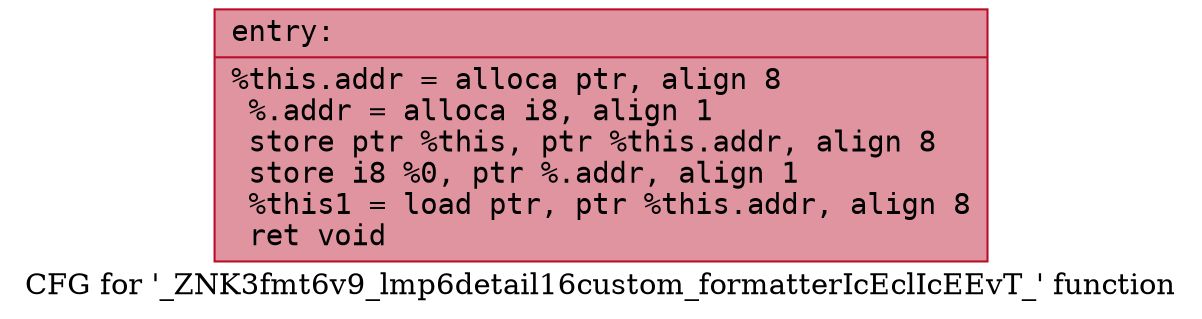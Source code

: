 digraph "CFG for '_ZNK3fmt6v9_lmp6detail16custom_formatterIcEclIcEEvT_' function" {
	label="CFG for '_ZNK3fmt6v9_lmp6detail16custom_formatterIcEclIcEEvT_' function";

	Node0x55fec34c4bb0 [shape=record,color="#b70d28ff", style=filled, fillcolor="#b70d2870" fontname="Courier",label="{entry:\l|  %this.addr = alloca ptr, align 8\l  %.addr = alloca i8, align 1\l  store ptr %this, ptr %this.addr, align 8\l  store i8 %0, ptr %.addr, align 1\l  %this1 = load ptr, ptr %this.addr, align 8\l  ret void\l}"];
}
